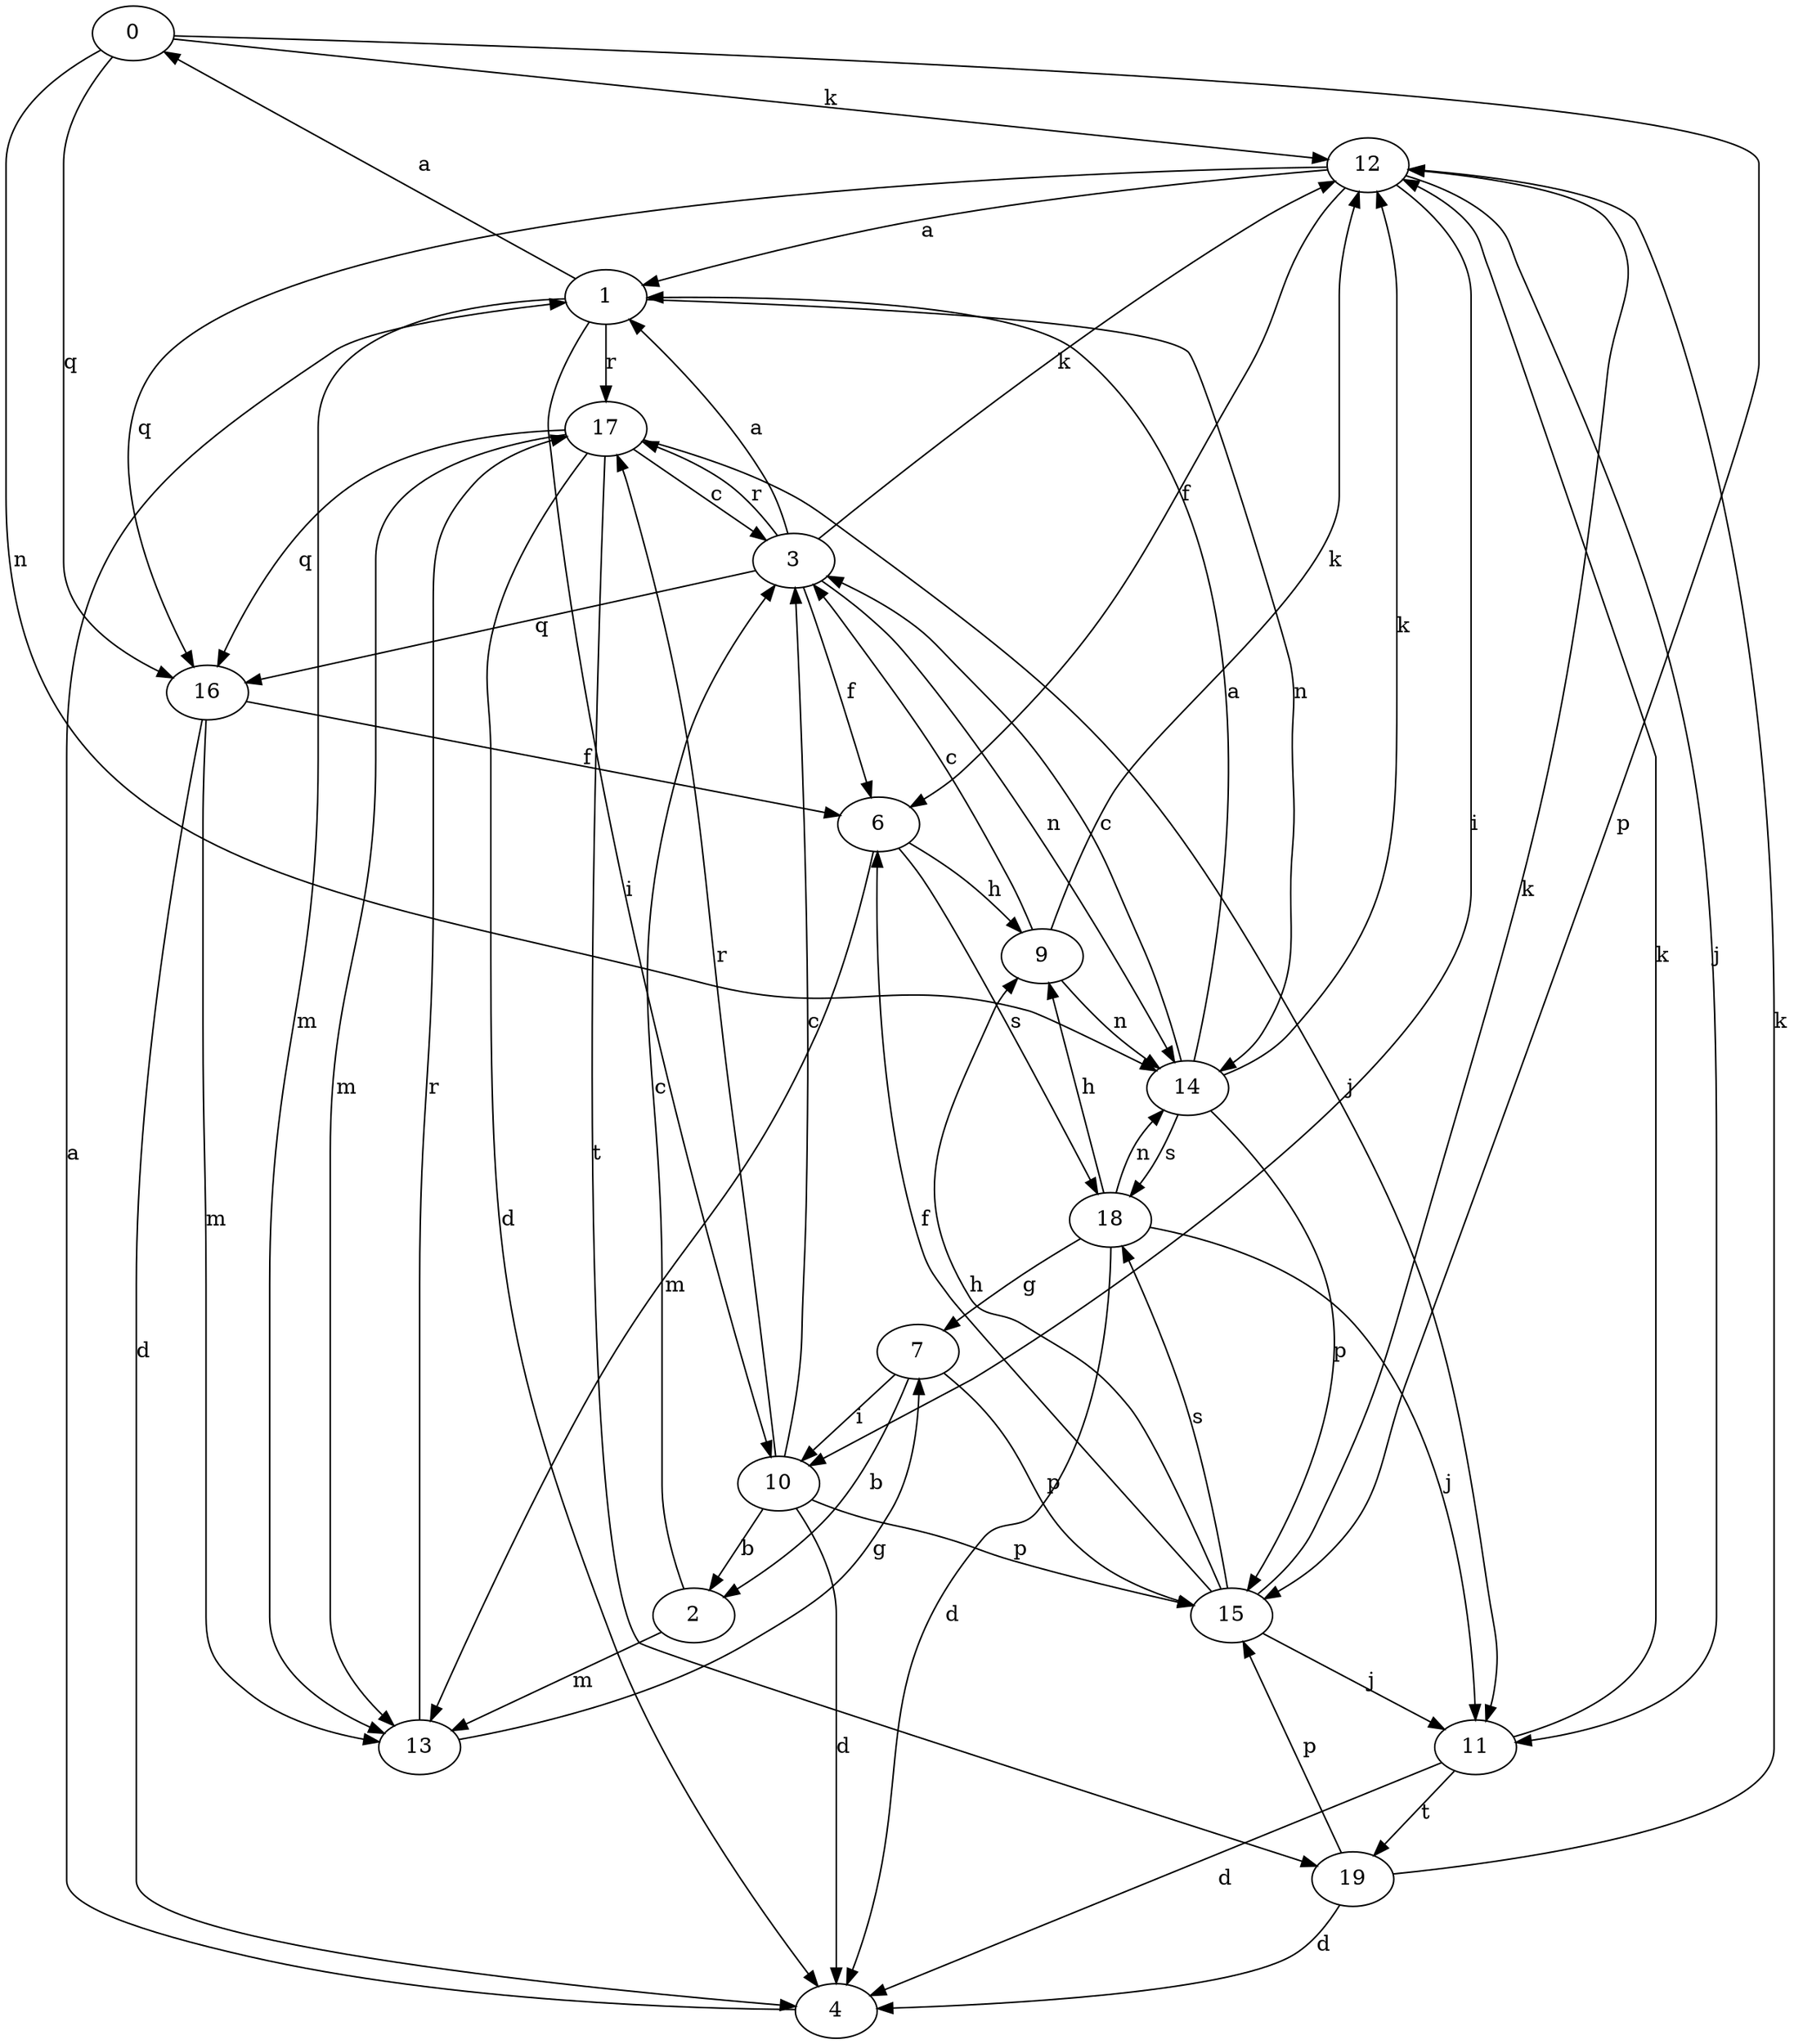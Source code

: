 strict digraph  {
0;
1;
2;
3;
4;
6;
7;
9;
10;
11;
12;
13;
14;
15;
16;
17;
18;
19;
0 -> 12  [label=k];
0 -> 14  [label=n];
0 -> 15  [label=p];
0 -> 16  [label=q];
1 -> 0  [label=a];
1 -> 10  [label=i];
1 -> 13  [label=m];
1 -> 14  [label=n];
1 -> 17  [label=r];
2 -> 3  [label=c];
2 -> 13  [label=m];
3 -> 1  [label=a];
3 -> 6  [label=f];
3 -> 12  [label=k];
3 -> 14  [label=n];
3 -> 16  [label=q];
3 -> 17  [label=r];
4 -> 1  [label=a];
6 -> 9  [label=h];
6 -> 13  [label=m];
6 -> 18  [label=s];
7 -> 2  [label=b];
7 -> 10  [label=i];
7 -> 15  [label=p];
9 -> 3  [label=c];
9 -> 12  [label=k];
9 -> 14  [label=n];
10 -> 2  [label=b];
10 -> 3  [label=c];
10 -> 4  [label=d];
10 -> 15  [label=p];
10 -> 17  [label=r];
11 -> 4  [label=d];
11 -> 12  [label=k];
11 -> 19  [label=t];
12 -> 1  [label=a];
12 -> 6  [label=f];
12 -> 10  [label=i];
12 -> 11  [label=j];
12 -> 16  [label=q];
13 -> 7  [label=g];
13 -> 17  [label=r];
14 -> 1  [label=a];
14 -> 3  [label=c];
14 -> 12  [label=k];
14 -> 15  [label=p];
14 -> 18  [label=s];
15 -> 6  [label=f];
15 -> 9  [label=h];
15 -> 11  [label=j];
15 -> 12  [label=k];
15 -> 18  [label=s];
16 -> 4  [label=d];
16 -> 6  [label=f];
16 -> 13  [label=m];
17 -> 3  [label=c];
17 -> 4  [label=d];
17 -> 11  [label=j];
17 -> 13  [label=m];
17 -> 16  [label=q];
17 -> 19  [label=t];
18 -> 4  [label=d];
18 -> 7  [label=g];
18 -> 9  [label=h];
18 -> 11  [label=j];
18 -> 14  [label=n];
19 -> 4  [label=d];
19 -> 12  [label=k];
19 -> 15  [label=p];
}
